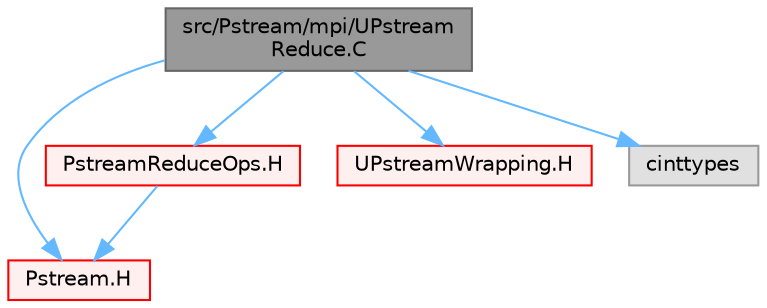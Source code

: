 digraph "src/Pstream/mpi/UPstreamReduce.C"
{
 // LATEX_PDF_SIZE
  bgcolor="transparent";
  edge [fontname=Helvetica,fontsize=10,labelfontname=Helvetica,labelfontsize=10];
  node [fontname=Helvetica,fontsize=10,shape=box,height=0.2,width=0.4];
  Node1 [id="Node000001",label="src/Pstream/mpi/UPstream\lReduce.C",height=0.2,width=0.4,color="gray40", fillcolor="grey60", style="filled", fontcolor="black",tooltip=" "];
  Node1 -> Node2 [id="edge1_Node000001_Node000002",color="steelblue1",style="solid",tooltip=" "];
  Node2 [id="Node000002",label="Pstream.H",height=0.2,width=0.4,color="red", fillcolor="#FFF0F0", style="filled",URL="$Pstream_8H.html",tooltip=" "];
  Node1 -> Node144 [id="edge2_Node000001_Node000144",color="steelblue1",style="solid",tooltip=" "];
  Node144 [id="Node000144",label="PstreamReduceOps.H",height=0.2,width=0.4,color="red", fillcolor="#FFF0F0", style="filled",URL="$PstreamReduceOps_8H.html",tooltip="Inter-processor communication reduction functions."];
  Node144 -> Node2 [id="edge3_Node000144_Node000002",color="steelblue1",style="solid",tooltip=" "];
  Node1 -> Node145 [id="edge4_Node000001_Node000145",color="steelblue1",style="solid",tooltip=" "];
  Node145 [id="Node000145",label="UPstreamWrapping.H",height=0.2,width=0.4,color="red", fillcolor="#FFF0F0", style="filled",URL="$UPstreamWrapping_8H.html",tooltip="Functions to wrap MPI_Bcast, MPI_Allreduce, MPI_Iallreduce etc."];
  Node1 -> Node147 [id="edge5_Node000001_Node000147",color="steelblue1",style="solid",tooltip=" "];
  Node147 [id="Node000147",label="cinttypes",height=0.2,width=0.4,color="grey60", fillcolor="#E0E0E0", style="filled",tooltip=" "];
}
